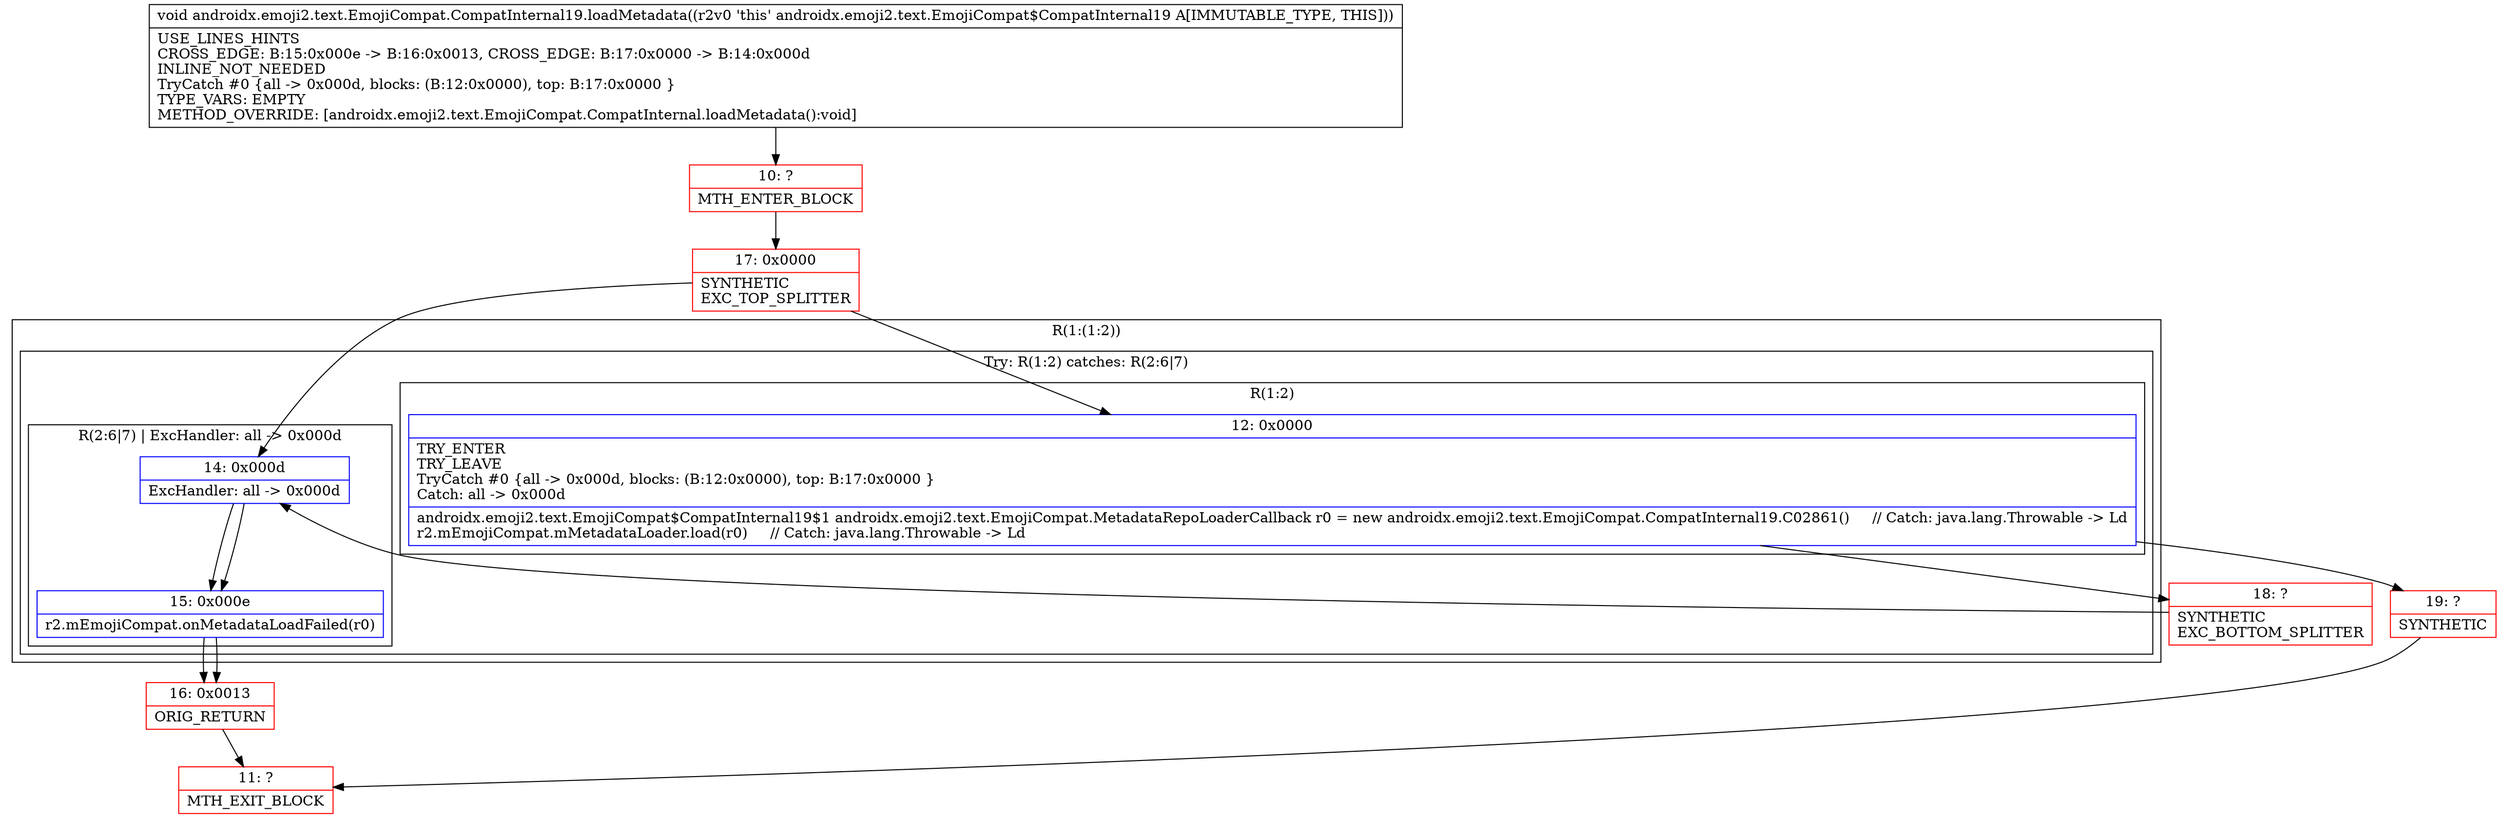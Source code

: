 digraph "CFG forandroidx.emoji2.text.EmojiCompat.CompatInternal19.loadMetadata()V" {
subgraph cluster_Region_321539681 {
label = "R(1:(1:2))";
node [shape=record,color=blue];
subgraph cluster_TryCatchRegion_153989056 {
label = "Try: R(1:2) catches: R(2:6|7)";
node [shape=record,color=blue];
subgraph cluster_Region_677905735 {
label = "R(1:2)";
node [shape=record,color=blue];
Node_12 [shape=record,label="{12\:\ 0x0000|TRY_ENTER\lTRY_LEAVE\lTryCatch #0 \{all \-\> 0x000d, blocks: (B:12:0x0000), top: B:17:0x0000 \}\lCatch: all \-\> 0x000d\l|androidx.emoji2.text.EmojiCompat$CompatInternal19$1 androidx.emoji2.text.EmojiCompat.MetadataRepoLoaderCallback r0 = new androidx.emoji2.text.EmojiCompat.CompatInternal19.C02861()     \/\/ Catch: java.lang.Throwable \-\> Ld\lr2.mEmojiCompat.mMetadataLoader.load(r0)     \/\/ Catch: java.lang.Throwable \-\> Ld\l}"];
}
subgraph cluster_Region_1826403344 {
label = "R(2:6|7) | ExcHandler: all \-\> 0x000d\l";
node [shape=record,color=blue];
Node_14 [shape=record,label="{14\:\ 0x000d|ExcHandler: all \-\> 0x000d\l}"];
Node_15 [shape=record,label="{15\:\ 0x000e|r2.mEmojiCompat.onMetadataLoadFailed(r0)\l}"];
}
}
}
subgraph cluster_Region_1826403344 {
label = "R(2:6|7) | ExcHandler: all \-\> 0x000d\l";
node [shape=record,color=blue];
Node_14 [shape=record,label="{14\:\ 0x000d|ExcHandler: all \-\> 0x000d\l}"];
Node_15 [shape=record,label="{15\:\ 0x000e|r2.mEmojiCompat.onMetadataLoadFailed(r0)\l}"];
}
Node_10 [shape=record,color=red,label="{10\:\ ?|MTH_ENTER_BLOCK\l}"];
Node_17 [shape=record,color=red,label="{17\:\ 0x0000|SYNTHETIC\lEXC_TOP_SPLITTER\l}"];
Node_18 [shape=record,color=red,label="{18\:\ ?|SYNTHETIC\lEXC_BOTTOM_SPLITTER\l}"];
Node_19 [shape=record,color=red,label="{19\:\ ?|SYNTHETIC\l}"];
Node_11 [shape=record,color=red,label="{11\:\ ?|MTH_EXIT_BLOCK\l}"];
Node_16 [shape=record,color=red,label="{16\:\ 0x0013|ORIG_RETURN\l}"];
MethodNode[shape=record,label="{void androidx.emoji2.text.EmojiCompat.CompatInternal19.loadMetadata((r2v0 'this' androidx.emoji2.text.EmojiCompat$CompatInternal19 A[IMMUTABLE_TYPE, THIS]))  | USE_LINES_HINTS\lCROSS_EDGE: B:15:0x000e \-\> B:16:0x0013, CROSS_EDGE: B:17:0x0000 \-\> B:14:0x000d\lINLINE_NOT_NEEDED\lTryCatch #0 \{all \-\> 0x000d, blocks: (B:12:0x0000), top: B:17:0x0000 \}\lTYPE_VARS: EMPTY\lMETHOD_OVERRIDE: [androidx.emoji2.text.EmojiCompat.CompatInternal.loadMetadata():void]\l}"];
MethodNode -> Node_10;Node_12 -> Node_18;
Node_12 -> Node_19;
Node_14 -> Node_15;
Node_15 -> Node_16;
Node_14 -> Node_15;
Node_15 -> Node_16;
Node_10 -> Node_17;
Node_17 -> Node_12;
Node_17 -> Node_14;
Node_18 -> Node_14;
Node_19 -> Node_11;
Node_16 -> Node_11;
}

